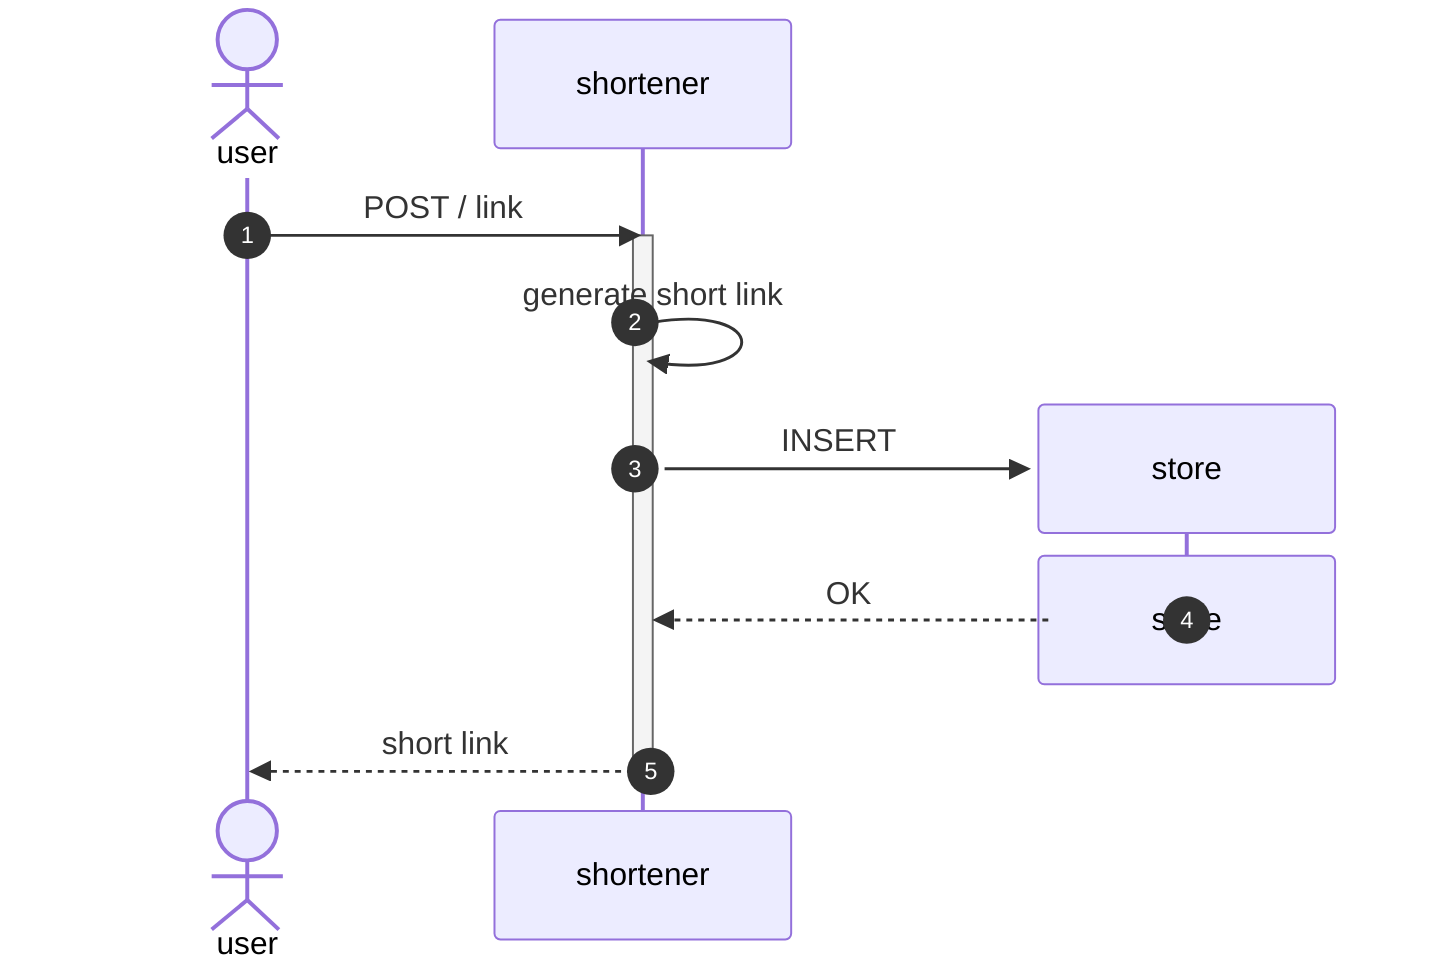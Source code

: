 sequenceDiagram
    autonumber
    actor user
    participant shortener
    user ->> shortener: POST / link
    activate shortener
    shortener ->> shortener: generate short link
    create participant store
    shortener ->> store: INSERT
    destroy store
    store -->> shortener: OK
    shortener -->> user: short link
    deactivate shortener